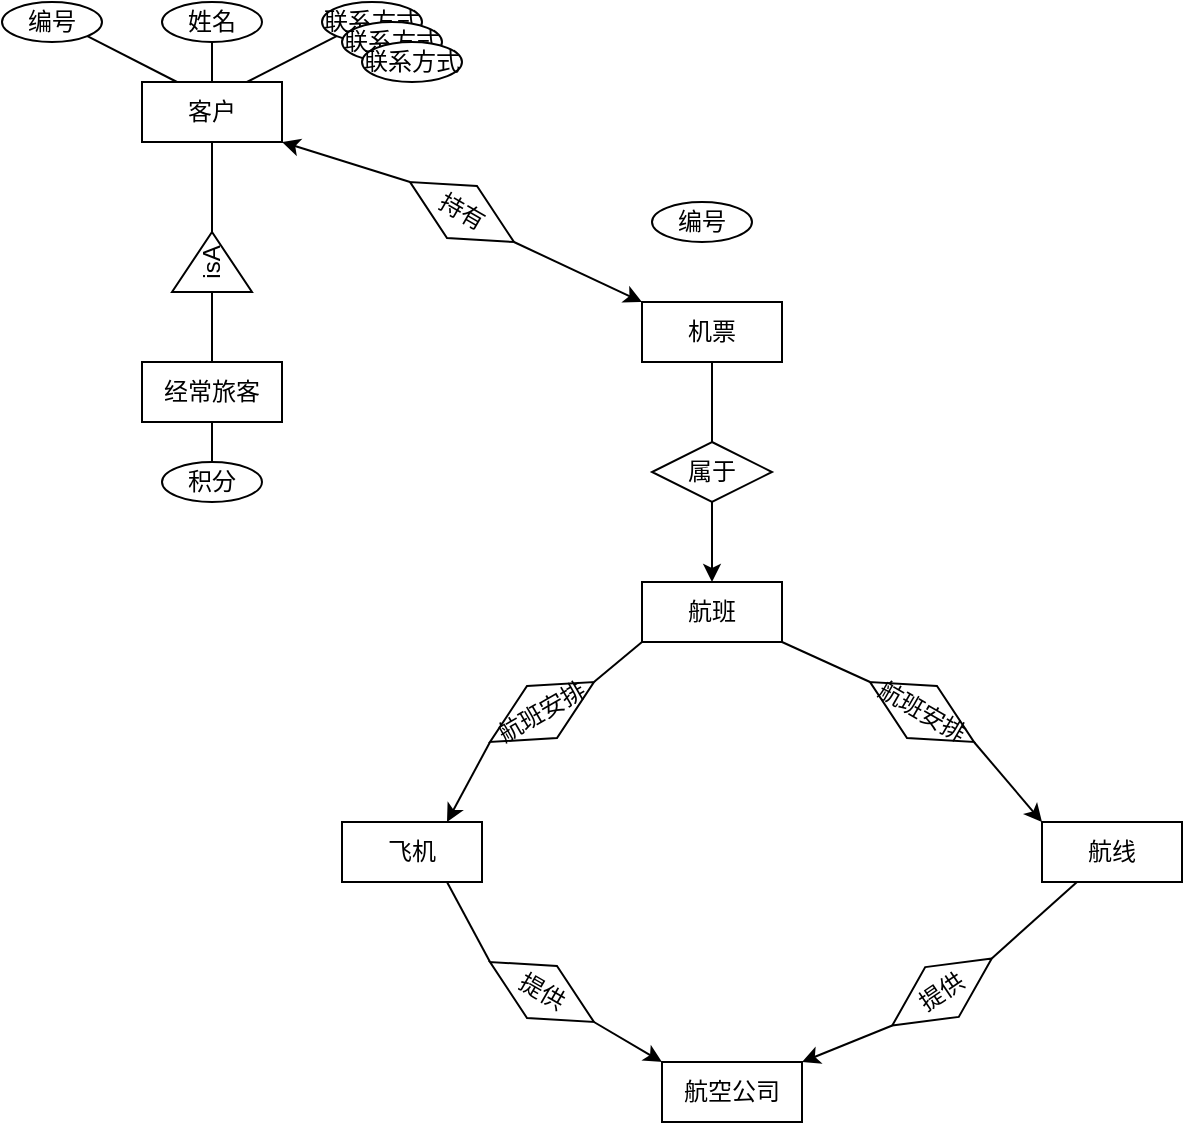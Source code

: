 <mxfile version="14.1.2" type="github">
  <diagram id="C5RBs43oDa-KdzZeNtuy" name="Page-1">
    <mxGraphModel dx="510" dy="545" grid="1" gridSize="10" guides="1" tooltips="1" connect="1" arrows="1" fold="1" page="1" pageScale="1" pageWidth="827" pageHeight="1169" math="0" shadow="0">
      <root>
        <mxCell id="WIyWlLk6GJQsqaUBKTNV-0" />
        <mxCell id="WIyWlLk6GJQsqaUBKTNV-1" parent="WIyWlLk6GJQsqaUBKTNV-0" />
        <mxCell id="RiOkUpRCqgE6P0JTf4zK-1" value="客户" style="rounded=0;whiteSpace=wrap;html=1;" parent="WIyWlLk6GJQsqaUBKTNV-1" vertex="1">
          <mxGeometry x="200" y="40" width="70" height="30" as="geometry" />
        </mxCell>
        <mxCell id="RiOkUpRCqgE6P0JTf4zK-2" value="航空公司" style="rounded=0;whiteSpace=wrap;html=1;" parent="WIyWlLk6GJQsqaUBKTNV-1" vertex="1">
          <mxGeometry x="460" y="530" width="70" height="30" as="geometry" />
        </mxCell>
        <mxCell id="RiOkUpRCqgE6P0JTf4zK-3" value="航线" style="rounded=0;whiteSpace=wrap;html=1;" parent="WIyWlLk6GJQsqaUBKTNV-1" vertex="1">
          <mxGeometry x="650" y="410" width="70" height="30" as="geometry" />
        </mxCell>
        <mxCell id="RiOkUpRCqgE6P0JTf4zK-4" value="飞机" style="rounded=0;whiteSpace=wrap;html=1;" parent="WIyWlLk6GJQsqaUBKTNV-1" vertex="1">
          <mxGeometry x="300" y="410" width="70" height="30" as="geometry" />
        </mxCell>
        <mxCell id="RiOkUpRCqgE6P0JTf4zK-6" value="机票" style="rounded=0;whiteSpace=wrap;html=1;" parent="WIyWlLk6GJQsqaUBKTNV-1" vertex="1">
          <mxGeometry x="450" y="150" width="70" height="30" as="geometry" />
        </mxCell>
        <mxCell id="RiOkUpRCqgE6P0JTf4zK-7" value="航班" style="rounded=0;whiteSpace=wrap;html=1;" parent="WIyWlLk6GJQsqaUBKTNV-1" vertex="1">
          <mxGeometry x="450" y="290" width="70" height="30" as="geometry" />
        </mxCell>
        <mxCell id="RiOkUpRCqgE6P0JTf4zK-8" value="提供" style="rhombus;whiteSpace=wrap;html=1;rotation=30;" parent="WIyWlLk6GJQsqaUBKTNV-1" vertex="1">
          <mxGeometry x="370" y="480" width="60" height="30" as="geometry" />
        </mxCell>
        <mxCell id="RiOkUpRCqgE6P0JTf4zK-9" value="航班安排" style="rhombus;whiteSpace=wrap;html=1;rotation=30;" parent="WIyWlLk6GJQsqaUBKTNV-1" vertex="1">
          <mxGeometry x="560" y="340" width="60" height="30" as="geometry" />
        </mxCell>
        <mxCell id="RiOkUpRCqgE6P0JTf4zK-10" value="航班安排" style="rhombus;whiteSpace=wrap;html=1;rotation=-30;" parent="WIyWlLk6GJQsqaUBKTNV-1" vertex="1">
          <mxGeometry x="370" y="340" width="60" height="30" as="geometry" />
        </mxCell>
        <mxCell id="RiOkUpRCqgE6P0JTf4zK-11" value="" style="endArrow=none;html=1;exitX=1;exitY=0.5;exitDx=0;exitDy=0;entryX=0;entryY=1;entryDx=0;entryDy=0;" parent="WIyWlLk6GJQsqaUBKTNV-1" source="RiOkUpRCqgE6P0JTf4zK-10" target="RiOkUpRCqgE6P0JTf4zK-7" edge="1">
          <mxGeometry width="50" height="50" relative="1" as="geometry">
            <mxPoint x="420" y="310" as="sourcePoint" />
            <mxPoint x="470" y="260" as="targetPoint" />
          </mxGeometry>
        </mxCell>
        <mxCell id="RiOkUpRCqgE6P0JTf4zK-12" value="" style="endArrow=classic;html=1;exitX=0;exitY=0.5;exitDx=0;exitDy=0;entryX=0.75;entryY=0;entryDx=0;entryDy=0;" parent="WIyWlLk6GJQsqaUBKTNV-1" source="RiOkUpRCqgE6P0JTf4zK-10" target="RiOkUpRCqgE6P0JTf4zK-4" edge="1">
          <mxGeometry width="50" height="50" relative="1" as="geometry">
            <mxPoint x="420" y="310" as="sourcePoint" />
            <mxPoint x="470" y="260" as="targetPoint" />
          </mxGeometry>
        </mxCell>
        <mxCell id="RiOkUpRCqgE6P0JTf4zK-13" value="" style="endArrow=none;html=1;exitX=1;exitY=1;exitDx=0;exitDy=0;entryX=0;entryY=0.5;entryDx=0;entryDy=0;" parent="WIyWlLk6GJQsqaUBKTNV-1" source="RiOkUpRCqgE6P0JTf4zK-7" target="RiOkUpRCqgE6P0JTf4zK-9" edge="1">
          <mxGeometry width="50" height="50" relative="1" as="geometry">
            <mxPoint x="420" y="310" as="sourcePoint" />
            <mxPoint x="470" y="260" as="targetPoint" />
          </mxGeometry>
        </mxCell>
        <mxCell id="RiOkUpRCqgE6P0JTf4zK-14" value="" style="endArrow=classic;html=1;exitX=1;exitY=0.5;exitDx=0;exitDy=0;entryX=0;entryY=0;entryDx=0;entryDy=0;" parent="WIyWlLk6GJQsqaUBKTNV-1" source="RiOkUpRCqgE6P0JTf4zK-9" target="RiOkUpRCqgE6P0JTf4zK-3" edge="1">
          <mxGeometry width="50" height="50" relative="1" as="geometry">
            <mxPoint x="420" y="310" as="sourcePoint" />
            <mxPoint x="470" y="260" as="targetPoint" />
          </mxGeometry>
        </mxCell>
        <mxCell id="c-eTnKBn2SJIFmolxTXY-0" value="属于" style="rhombus;whiteSpace=wrap;html=1;rotation=0;" vertex="1" parent="WIyWlLk6GJQsqaUBKTNV-1">
          <mxGeometry x="455" y="220" width="60" height="30" as="geometry" />
        </mxCell>
        <mxCell id="c-eTnKBn2SJIFmolxTXY-1" value="提供" style="rhombus;whiteSpace=wrap;html=1;rotation=-34;" vertex="1" parent="WIyWlLk6GJQsqaUBKTNV-1">
          <mxGeometry x="570" y="480" width="60" height="30" as="geometry" />
        </mxCell>
        <mxCell id="c-eTnKBn2SJIFmolxTXY-2" value="持有" style="rhombus;whiteSpace=wrap;html=1;rotation=30;" vertex="1" parent="WIyWlLk6GJQsqaUBKTNV-1">
          <mxGeometry x="330" y="90" width="60" height="30" as="geometry" />
        </mxCell>
        <mxCell id="c-eTnKBn2SJIFmolxTXY-3" value="" style="endArrow=none;html=1;exitX=0.75;exitY=1;exitDx=0;exitDy=0;entryX=0;entryY=0.5;entryDx=0;entryDy=0;" edge="1" parent="WIyWlLk6GJQsqaUBKTNV-1" source="RiOkUpRCqgE6P0JTf4zK-4" target="RiOkUpRCqgE6P0JTf4zK-8">
          <mxGeometry width="50" height="50" relative="1" as="geometry">
            <mxPoint x="660" y="310" as="sourcePoint" />
            <mxPoint x="710" y="260" as="targetPoint" />
          </mxGeometry>
        </mxCell>
        <mxCell id="c-eTnKBn2SJIFmolxTXY-4" value="" style="endArrow=classic;html=1;exitX=1;exitY=0.5;exitDx=0;exitDy=0;entryX=0;entryY=0;entryDx=0;entryDy=0;" edge="1" parent="WIyWlLk6GJQsqaUBKTNV-1" source="RiOkUpRCqgE6P0JTf4zK-8" target="RiOkUpRCqgE6P0JTf4zK-2">
          <mxGeometry width="50" height="50" relative="1" as="geometry">
            <mxPoint x="660" y="510" as="sourcePoint" />
            <mxPoint x="710" y="460" as="targetPoint" />
          </mxGeometry>
        </mxCell>
        <mxCell id="c-eTnKBn2SJIFmolxTXY-5" value="" style="endArrow=classic;html=1;exitX=0;exitY=0.5;exitDx=0;exitDy=0;entryX=1;entryY=0;entryDx=0;entryDy=0;" edge="1" parent="WIyWlLk6GJQsqaUBKTNV-1" source="c-eTnKBn2SJIFmolxTXY-1" target="RiOkUpRCqgE6P0JTf4zK-2">
          <mxGeometry width="50" height="50" relative="1" as="geometry">
            <mxPoint x="660" y="510" as="sourcePoint" />
            <mxPoint x="710" y="460" as="targetPoint" />
          </mxGeometry>
        </mxCell>
        <mxCell id="c-eTnKBn2SJIFmolxTXY-6" value="" style="endArrow=none;html=1;exitX=1;exitY=0.5;exitDx=0;exitDy=0;entryX=0.25;entryY=1;entryDx=0;entryDy=0;" edge="1" parent="WIyWlLk6GJQsqaUBKTNV-1" source="c-eTnKBn2SJIFmolxTXY-1" target="RiOkUpRCqgE6P0JTf4zK-3">
          <mxGeometry width="50" height="50" relative="1" as="geometry">
            <mxPoint x="660" y="510" as="sourcePoint" />
            <mxPoint x="710" y="460" as="targetPoint" />
          </mxGeometry>
        </mxCell>
        <mxCell id="c-eTnKBn2SJIFmolxTXY-8" value="" style="endArrow=classic;html=1;exitX=0;exitY=0.5;exitDx=0;exitDy=0;entryX=1;entryY=1;entryDx=0;entryDy=0;" edge="1" parent="WIyWlLk6GJQsqaUBKTNV-1" source="c-eTnKBn2SJIFmolxTXY-2" target="RiOkUpRCqgE6P0JTf4zK-1">
          <mxGeometry width="50" height="50" relative="1" as="geometry">
            <mxPoint x="660" y="210" as="sourcePoint" />
            <mxPoint x="710" y="160" as="targetPoint" />
          </mxGeometry>
        </mxCell>
        <mxCell id="c-eTnKBn2SJIFmolxTXY-9" value="" style="endArrow=classic;html=1;exitX=1;exitY=0.5;exitDx=0;exitDy=0;entryX=0;entryY=0;entryDx=0;entryDy=0;" edge="1" parent="WIyWlLk6GJQsqaUBKTNV-1" source="c-eTnKBn2SJIFmolxTXY-2" target="RiOkUpRCqgE6P0JTf4zK-6">
          <mxGeometry width="50" height="50" relative="1" as="geometry">
            <mxPoint x="660" y="210" as="sourcePoint" />
            <mxPoint x="710" y="160" as="targetPoint" />
          </mxGeometry>
        </mxCell>
        <mxCell id="c-eTnKBn2SJIFmolxTXY-10" value="" style="endArrow=none;html=1;exitX=0.5;exitY=1;exitDx=0;exitDy=0;" edge="1" parent="WIyWlLk6GJQsqaUBKTNV-1" source="RiOkUpRCqgE6P0JTf4zK-6" target="c-eTnKBn2SJIFmolxTXY-0">
          <mxGeometry width="50" height="50" relative="1" as="geometry">
            <mxPoint x="660" y="210" as="sourcePoint" />
            <mxPoint x="710" y="160" as="targetPoint" />
          </mxGeometry>
        </mxCell>
        <mxCell id="c-eTnKBn2SJIFmolxTXY-11" value="" style="endArrow=classic;html=1;exitX=0.5;exitY=1;exitDx=0;exitDy=0;entryX=0.5;entryY=0;entryDx=0;entryDy=0;" edge="1" parent="WIyWlLk6GJQsqaUBKTNV-1" source="c-eTnKBn2SJIFmolxTXY-0" target="RiOkUpRCqgE6P0JTf4zK-7">
          <mxGeometry width="50" height="50" relative="1" as="geometry">
            <mxPoint x="660" y="210" as="sourcePoint" />
            <mxPoint x="710" y="160" as="targetPoint" />
          </mxGeometry>
        </mxCell>
        <mxCell id="c-eTnKBn2SJIFmolxTXY-12" value="联系方式" style="ellipse;whiteSpace=wrap;html=1;" vertex="1" parent="WIyWlLk6GJQsqaUBKTNV-1">
          <mxGeometry x="290" width="50" height="20" as="geometry" />
        </mxCell>
        <mxCell id="c-eTnKBn2SJIFmolxTXY-13" value="编号" style="ellipse;whiteSpace=wrap;html=1;" vertex="1" parent="WIyWlLk6GJQsqaUBKTNV-1">
          <mxGeometry x="130" width="50" height="20" as="geometry" />
        </mxCell>
        <mxCell id="c-eTnKBn2SJIFmolxTXY-14" value="姓名" style="ellipse;whiteSpace=wrap;html=1;" vertex="1" parent="WIyWlLk6GJQsqaUBKTNV-1">
          <mxGeometry x="210" width="50" height="20" as="geometry" />
        </mxCell>
        <mxCell id="c-eTnKBn2SJIFmolxTXY-15" value="isA" style="triangle;whiteSpace=wrap;html=1;rotation=-90;" vertex="1" parent="WIyWlLk6GJQsqaUBKTNV-1">
          <mxGeometry x="220" y="110" width="30" height="40" as="geometry" />
        </mxCell>
        <mxCell id="c-eTnKBn2SJIFmolxTXY-16" value="" style="endArrow=none;html=1;exitX=0.5;exitY=1;exitDx=0;exitDy=0;entryX=1;entryY=0.5;entryDx=0;entryDy=0;" edge="1" parent="WIyWlLk6GJQsqaUBKTNV-1" source="RiOkUpRCqgE6P0JTf4zK-1" target="c-eTnKBn2SJIFmolxTXY-15">
          <mxGeometry width="50" height="50" relative="1" as="geometry">
            <mxPoint x="340" y="210" as="sourcePoint" />
            <mxPoint x="390" y="160" as="targetPoint" />
          </mxGeometry>
        </mxCell>
        <mxCell id="c-eTnKBn2SJIFmolxTXY-17" value="经常旅客" style="rounded=0;whiteSpace=wrap;html=1;" vertex="1" parent="WIyWlLk6GJQsqaUBKTNV-1">
          <mxGeometry x="200" y="180" width="70" height="30" as="geometry" />
        </mxCell>
        <mxCell id="c-eTnKBn2SJIFmolxTXY-18" value="积分" style="ellipse;whiteSpace=wrap;html=1;" vertex="1" parent="WIyWlLk6GJQsqaUBKTNV-1">
          <mxGeometry x="210" y="230" width="50" height="20" as="geometry" />
        </mxCell>
        <mxCell id="c-eTnKBn2SJIFmolxTXY-19" value="" style="endArrow=none;html=1;exitX=0;exitY=0.5;exitDx=0;exitDy=0;" edge="1" parent="WIyWlLk6GJQsqaUBKTNV-1" source="c-eTnKBn2SJIFmolxTXY-15" target="c-eTnKBn2SJIFmolxTXY-17">
          <mxGeometry width="50" height="50" relative="1" as="geometry">
            <mxPoint x="340" y="210" as="sourcePoint" />
            <mxPoint x="390" y="160" as="targetPoint" />
          </mxGeometry>
        </mxCell>
        <mxCell id="c-eTnKBn2SJIFmolxTXY-20" value="" style="endArrow=none;html=1;exitX=0.5;exitY=1;exitDx=0;exitDy=0;entryX=0.5;entryY=0;entryDx=0;entryDy=0;" edge="1" parent="WIyWlLk6GJQsqaUBKTNV-1" source="c-eTnKBn2SJIFmolxTXY-14" target="RiOkUpRCqgE6P0JTf4zK-1">
          <mxGeometry width="50" height="50" relative="1" as="geometry">
            <mxPoint x="340" y="210" as="sourcePoint" />
            <mxPoint x="390" y="160" as="targetPoint" />
          </mxGeometry>
        </mxCell>
        <mxCell id="c-eTnKBn2SJIFmolxTXY-21" value="" style="endArrow=none;html=1;exitX=1;exitY=1;exitDx=0;exitDy=0;entryX=0.25;entryY=0;entryDx=0;entryDy=0;" edge="1" parent="WIyWlLk6GJQsqaUBKTNV-1" source="c-eTnKBn2SJIFmolxTXY-13" target="RiOkUpRCqgE6P0JTf4zK-1">
          <mxGeometry width="50" height="50" relative="1" as="geometry">
            <mxPoint x="340" y="210" as="sourcePoint" />
            <mxPoint x="390" y="160" as="targetPoint" />
          </mxGeometry>
        </mxCell>
        <mxCell id="c-eTnKBn2SJIFmolxTXY-22" value="" style="endArrow=none;html=1;exitX=0;exitY=1;exitDx=0;exitDy=0;entryX=0.75;entryY=0;entryDx=0;entryDy=0;" edge="1" parent="WIyWlLk6GJQsqaUBKTNV-1" source="c-eTnKBn2SJIFmolxTXY-12" target="RiOkUpRCqgE6P0JTf4zK-1">
          <mxGeometry width="50" height="50" relative="1" as="geometry">
            <mxPoint x="340" y="210" as="sourcePoint" />
            <mxPoint x="390" y="160" as="targetPoint" />
          </mxGeometry>
        </mxCell>
        <mxCell id="c-eTnKBn2SJIFmolxTXY-23" value="" style="endArrow=none;html=1;exitX=0.5;exitY=1;exitDx=0;exitDy=0;entryX=0.5;entryY=0;entryDx=0;entryDy=0;" edge="1" parent="WIyWlLk6GJQsqaUBKTNV-1" source="c-eTnKBn2SJIFmolxTXY-17" target="c-eTnKBn2SJIFmolxTXY-18">
          <mxGeometry width="50" height="50" relative="1" as="geometry">
            <mxPoint x="340" y="210" as="sourcePoint" />
            <mxPoint x="390" y="160" as="targetPoint" />
          </mxGeometry>
        </mxCell>
        <mxCell id="c-eTnKBn2SJIFmolxTXY-24" value="联系方式" style="ellipse;whiteSpace=wrap;html=1;" vertex="1" parent="WIyWlLk6GJQsqaUBKTNV-1">
          <mxGeometry x="300" y="10" width="50" height="20" as="geometry" />
        </mxCell>
        <mxCell id="c-eTnKBn2SJIFmolxTXY-25" value="联系方式" style="ellipse;whiteSpace=wrap;html=1;" vertex="1" parent="WIyWlLk6GJQsqaUBKTNV-1">
          <mxGeometry x="310" y="20" width="50" height="20" as="geometry" />
        </mxCell>
        <mxCell id="c-eTnKBn2SJIFmolxTXY-26" value="编号" style="ellipse;whiteSpace=wrap;html=1;" vertex="1" parent="WIyWlLk6GJQsqaUBKTNV-1">
          <mxGeometry x="455" y="100" width="50" height="20" as="geometry" />
        </mxCell>
      </root>
    </mxGraphModel>
  </diagram>
</mxfile>
